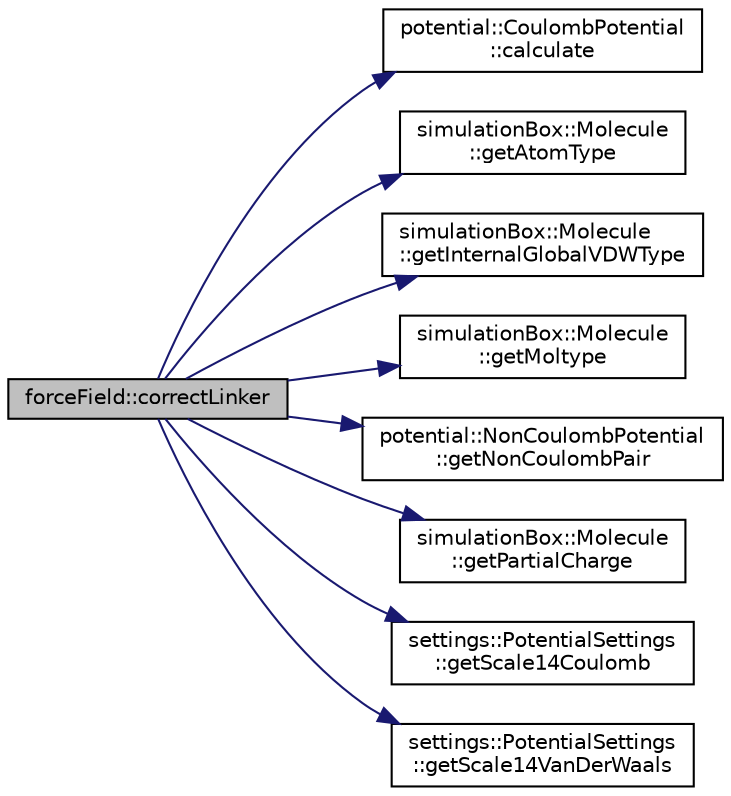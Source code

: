 digraph "forceField::correctLinker"
{
 // LATEX_PDF_SIZE
  edge [fontname="Helvetica",fontsize="10",labelfontname="Helvetica",labelfontsize="10"];
  node [fontname="Helvetica",fontsize="10",shape=record];
  rankdir="LR";
  Node1 [label="forceField::correctLinker",height=0.2,width=0.4,color="black", fillcolor="grey75", style="filled", fontcolor="black",tooltip="correct coulomb and non-coulomb energy and forces for linker connectivity elements"];
  Node1 -> Node2 [color="midnightblue",fontsize="10",style="solid",fontname="Helvetica"];
  Node2 [label="potential::CoulombPotential\l::calculate",height=0.2,width=0.4,color="black", fillcolor="white", style="filled",URL="$classpotential_1_1CoulombPotential.html#a74ea52d58913c0945793770d5945907e",tooltip=" "];
  Node1 -> Node3 [color="midnightblue",fontsize="10",style="solid",fontname="Helvetica"];
  Node3 [label="simulationBox::Molecule\l::getAtomType",height=0.2,width=0.4,color="black", fillcolor="white", style="filled",URL="$classsimulationBox_1_1Molecule.html#aefa011f831a35bdeb581e484807294d3",tooltip=" "];
  Node1 -> Node4 [color="midnightblue",fontsize="10",style="solid",fontname="Helvetica"];
  Node4 [label="simulationBox::Molecule\l::getInternalGlobalVDWType",height=0.2,width=0.4,color="black", fillcolor="white", style="filled",URL="$classsimulationBox_1_1Molecule.html#ad3546957f54088dca281a360c8c3dff0",tooltip=" "];
  Node1 -> Node5 [color="midnightblue",fontsize="10",style="solid",fontname="Helvetica"];
  Node5 [label="simulationBox::Molecule\l::getMoltype",height=0.2,width=0.4,color="black", fillcolor="white", style="filled",URL="$classsimulationBox_1_1Molecule.html#a915814a9e597270838b3a97442351ad6",tooltip=" "];
  Node1 -> Node6 [color="midnightblue",fontsize="10",style="solid",fontname="Helvetica"];
  Node6 [label="potential::NonCoulombPotential\l::getNonCoulombPair",height=0.2,width=0.4,color="black", fillcolor="white", style="filled",URL="$classpotential_1_1NonCoulombPotential.html#a71820e89457696f48ba80971ce50a400",tooltip=" "];
  Node1 -> Node7 [color="midnightblue",fontsize="10",style="solid",fontname="Helvetica"];
  Node7 [label="simulationBox::Molecule\l::getPartialCharge",height=0.2,width=0.4,color="black", fillcolor="white", style="filled",URL="$classsimulationBox_1_1Molecule.html#ad3598918252f3cbb0c7f6113e2804751",tooltip=" "];
  Node1 -> Node8 [color="midnightblue",fontsize="10",style="solid",fontname="Helvetica"];
  Node8 [label="settings::PotentialSettings\l::getScale14Coulomb",height=0.2,width=0.4,color="black", fillcolor="white", style="filled",URL="$classsettings_1_1PotentialSettings.html#abaddda9bbf4731e7ef49d9ed47528616",tooltip=" "];
  Node1 -> Node9 [color="midnightblue",fontsize="10",style="solid",fontname="Helvetica"];
  Node9 [label="settings::PotentialSettings\l::getScale14VanDerWaals",height=0.2,width=0.4,color="black", fillcolor="white", style="filled",URL="$classsettings_1_1PotentialSettings.html#a3bc1f3b427a7c472cd06e14c6ca4bc28",tooltip=" "];
}
